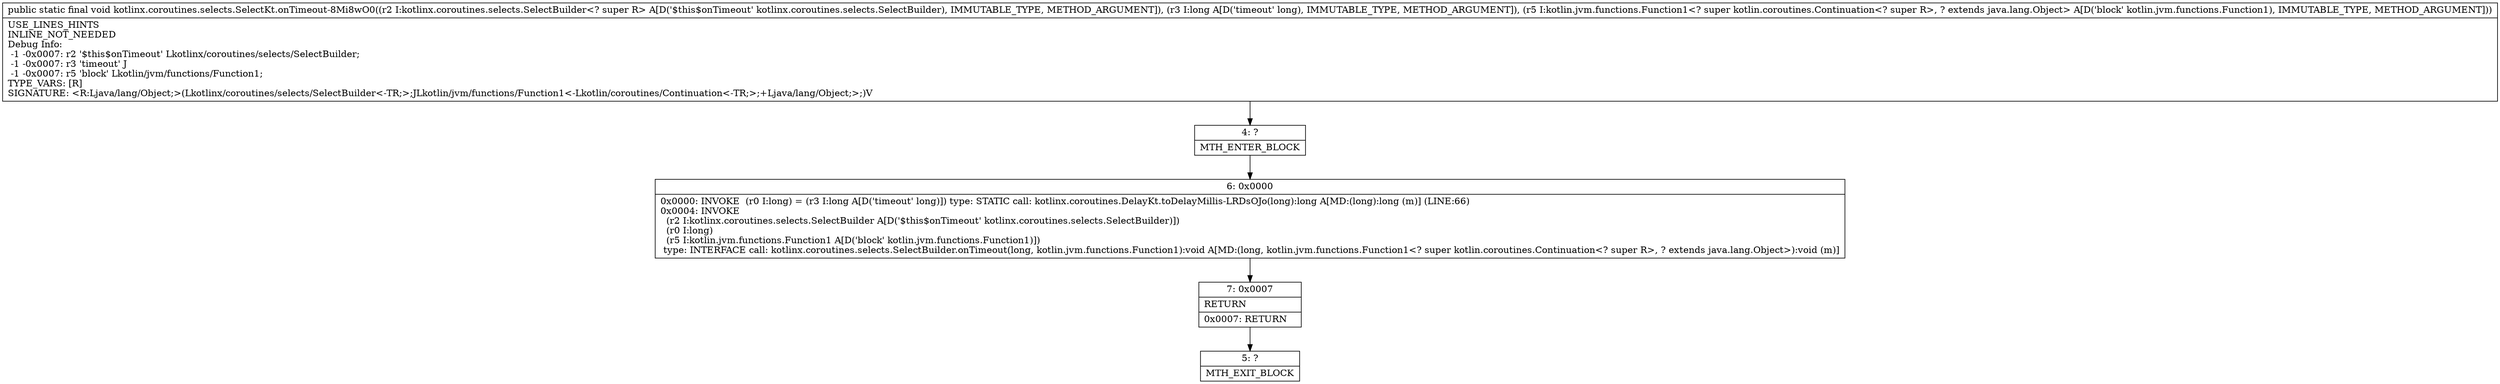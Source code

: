 digraph "CFG forkotlinx.coroutines.selects.SelectKt.onTimeout\-8Mi8wO0(Lkotlinx\/coroutines\/selects\/SelectBuilder;JLkotlin\/jvm\/functions\/Function1;)V" {
Node_4 [shape=record,label="{4\:\ ?|MTH_ENTER_BLOCK\l}"];
Node_6 [shape=record,label="{6\:\ 0x0000|0x0000: INVOKE  (r0 I:long) = (r3 I:long A[D('timeout' long)]) type: STATIC call: kotlinx.coroutines.DelayKt.toDelayMillis\-LRDsOJo(long):long A[MD:(long):long (m)] (LINE:66)\l0x0004: INVOKE  \l  (r2 I:kotlinx.coroutines.selects.SelectBuilder A[D('$this$onTimeout' kotlinx.coroutines.selects.SelectBuilder)])\l  (r0 I:long)\l  (r5 I:kotlin.jvm.functions.Function1 A[D('block' kotlin.jvm.functions.Function1)])\l type: INTERFACE call: kotlinx.coroutines.selects.SelectBuilder.onTimeout(long, kotlin.jvm.functions.Function1):void A[MD:(long, kotlin.jvm.functions.Function1\<? super kotlin.coroutines.Continuation\<? super R\>, ? extends java.lang.Object\>):void (m)]\l}"];
Node_7 [shape=record,label="{7\:\ 0x0007|RETURN\l|0x0007: RETURN   \l}"];
Node_5 [shape=record,label="{5\:\ ?|MTH_EXIT_BLOCK\l}"];
MethodNode[shape=record,label="{public static final void kotlinx.coroutines.selects.SelectKt.onTimeout\-8Mi8wO0((r2 I:kotlinx.coroutines.selects.SelectBuilder\<? super R\> A[D('$this$onTimeout' kotlinx.coroutines.selects.SelectBuilder), IMMUTABLE_TYPE, METHOD_ARGUMENT]), (r3 I:long A[D('timeout' long), IMMUTABLE_TYPE, METHOD_ARGUMENT]), (r5 I:kotlin.jvm.functions.Function1\<? super kotlin.coroutines.Continuation\<? super R\>, ? extends java.lang.Object\> A[D('block' kotlin.jvm.functions.Function1), IMMUTABLE_TYPE, METHOD_ARGUMENT]))  | USE_LINES_HINTS\lINLINE_NOT_NEEDED\lDebug Info:\l  \-1 \-0x0007: r2 '$this$onTimeout' Lkotlinx\/coroutines\/selects\/SelectBuilder;\l  \-1 \-0x0007: r3 'timeout' J\l  \-1 \-0x0007: r5 'block' Lkotlin\/jvm\/functions\/Function1;\lTYPE_VARS: [R]\lSIGNATURE: \<R:Ljava\/lang\/Object;\>(Lkotlinx\/coroutines\/selects\/SelectBuilder\<\-TR;\>;JLkotlin\/jvm\/functions\/Function1\<\-Lkotlin\/coroutines\/Continuation\<\-TR;\>;+Ljava\/lang\/Object;\>;)V\l}"];
MethodNode -> Node_4;Node_4 -> Node_6;
Node_6 -> Node_7;
Node_7 -> Node_5;
}

